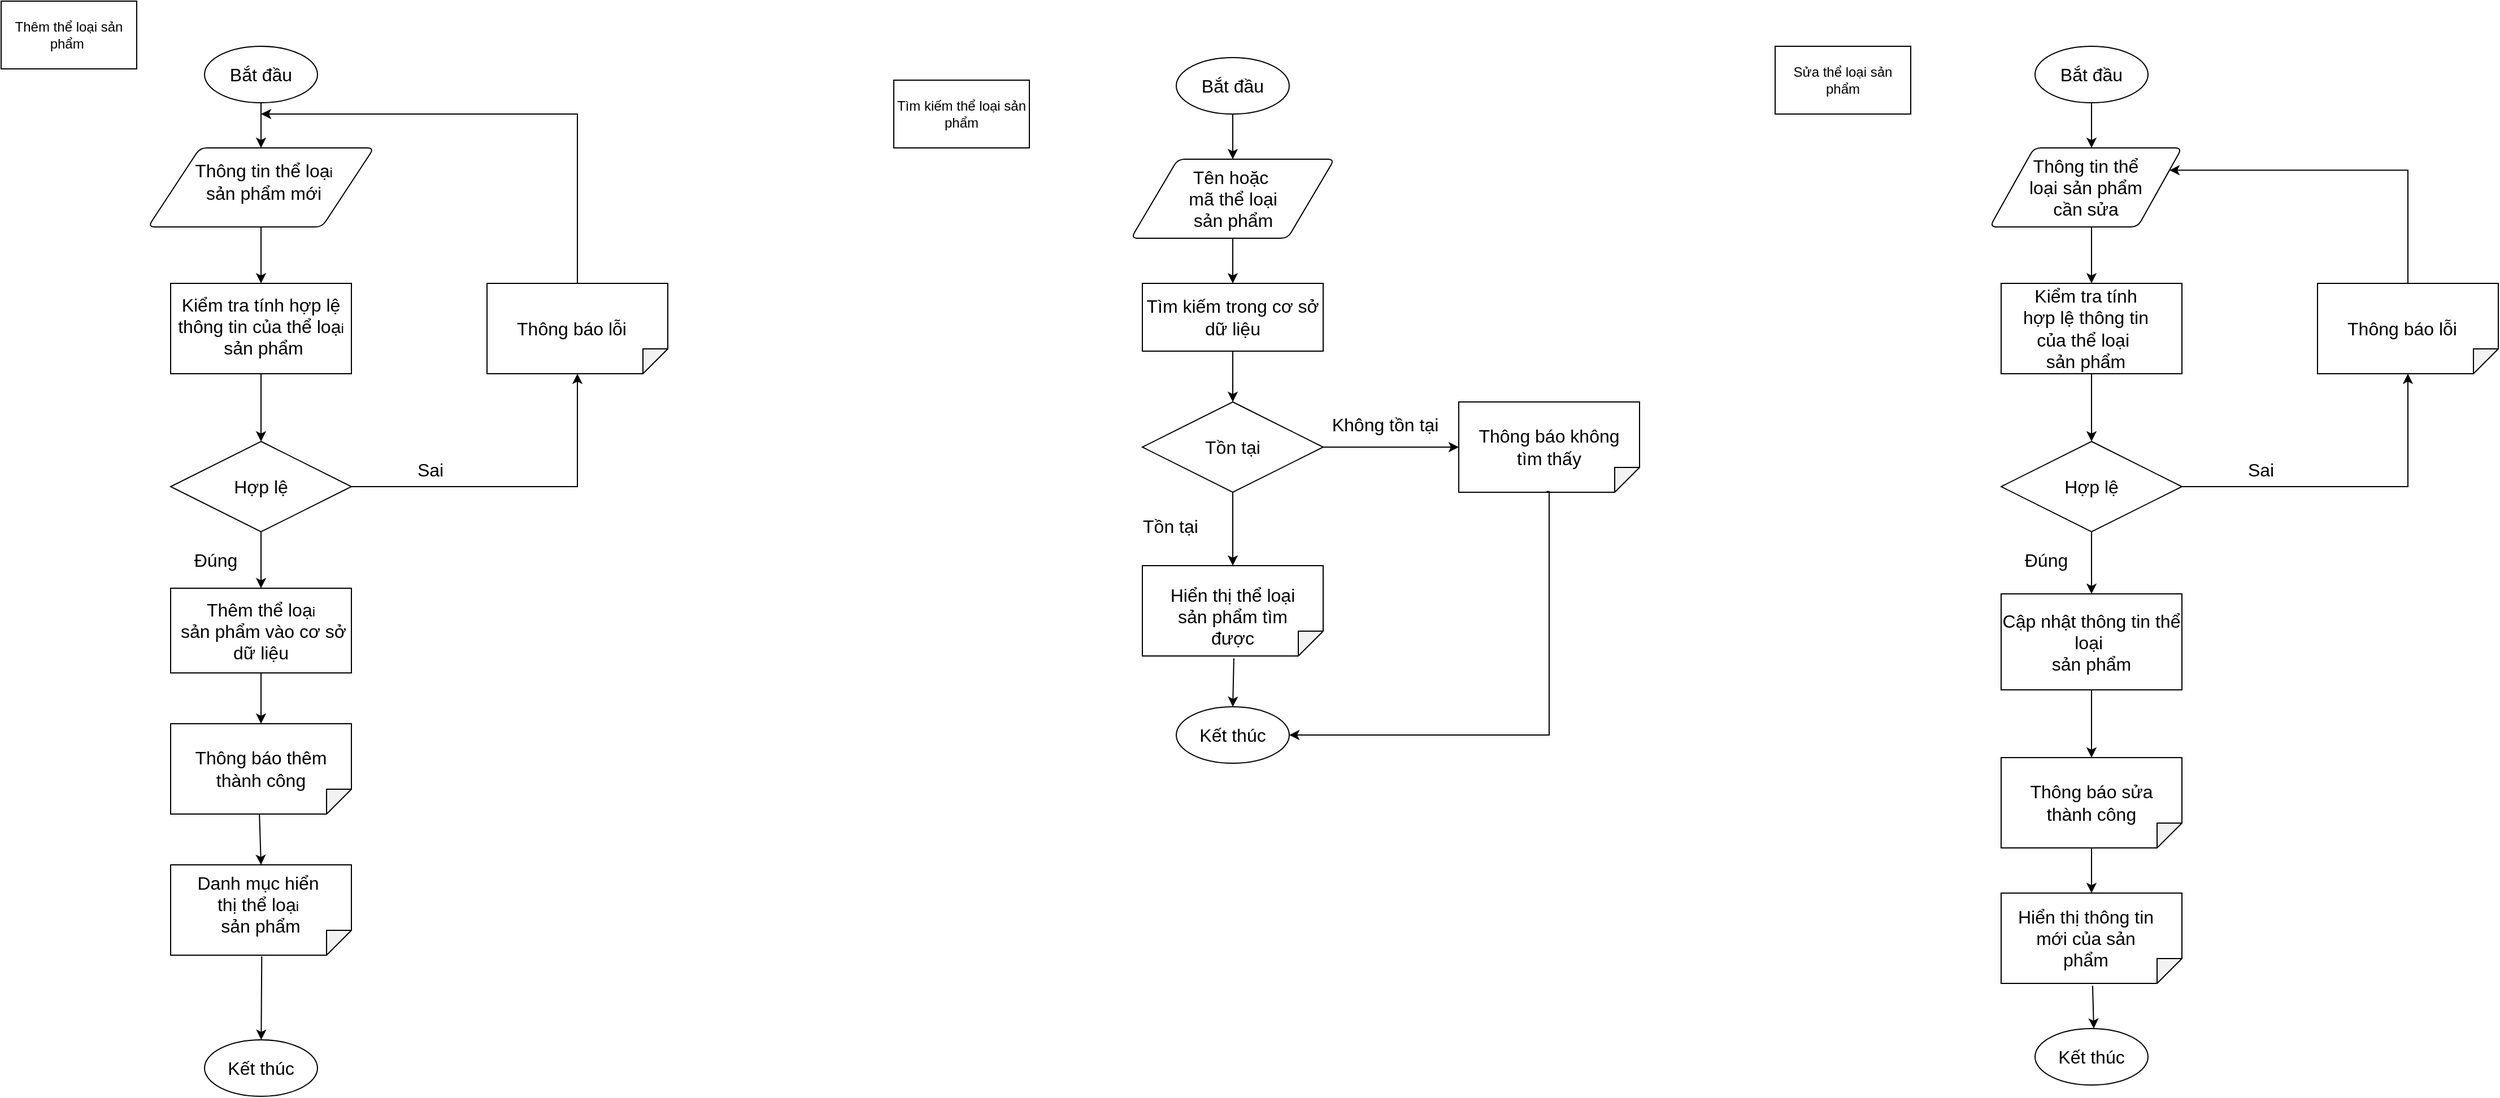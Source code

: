 <mxfile version="16.4.11" type="device"><diagram id="iw_5dOR8rGLHuecuDOA0" name="Page-1"><mxGraphModel dx="1038" dy="641" grid="1" gridSize="10" guides="1" tooltips="1" connect="1" arrows="1" fold="1" page="1" pageScale="1" pageWidth="850" pageHeight="1100" math="0" shadow="0"><root><mxCell id="0"/><mxCell id="1" parent="0"/><mxCell id="tDUFDsg-xTdMhzwTuSRv-31" value="Tìm kiếm thể loại sản phẩm" style="rounded=0;whiteSpace=wrap;html=1;" parent="1" vertex="1"><mxGeometry x="870" y="110" width="120" height="60" as="geometry"/></mxCell><mxCell id="tDUFDsg-xTdMhzwTuSRv-63" value="Thêm thể loại sản phẩm&amp;nbsp;" style="rounded=0;whiteSpace=wrap;html=1;" parent="1" vertex="1"><mxGeometry x="80" y="40" width="120" height="60" as="geometry"/></mxCell><mxCell id="v1qCBvhOnRsGhbyVhIx9-27" value="Sửa thể loại sản phẩm" style="rounded=0;whiteSpace=wrap;html=1;" parent="1" vertex="1"><mxGeometry x="1650" y="80" width="120" height="60" as="geometry"/></mxCell><mxCell id="1fC0E3_8MmehTgzKSITL-1" value="" style="strokeWidth=1;html=1;shape=mxgraph.flowchart.start_1;whiteSpace=wrap;fontStyle=0;fontSize=16;" parent="1" vertex="1"><mxGeometry x="260" y="80" width="100" height="50" as="geometry"/></mxCell><mxCell id="1fC0E3_8MmehTgzKSITL-2" value="&lt;span style=&quot;font-size: 16px;&quot;&gt;&lt;font style=&quot;font-size: 16px;&quot;&gt;Bắt đầu&lt;/font&gt;&lt;/span&gt;" style="text;html=1;strokeColor=none;fillColor=none;align=center;verticalAlign=middle;whiteSpace=wrap;rounded=0;strokeWidth=1;fontStyle=0;fontSize=16;" parent="1" vertex="1"><mxGeometry x="280" y="90" width="60" height="30" as="geometry"/></mxCell><mxCell id="1fC0E3_8MmehTgzKSITL-3" value="" style="endArrow=classic;html=1;rounded=0;fontSize=16;exitX=0.5;exitY=1;exitDx=0;exitDy=0;exitPerimeter=0;fontStyle=0;strokeWidth=1;" parent="1" source="1fC0E3_8MmehTgzKSITL-1" edge="1"><mxGeometry width="50" height="50" relative="1" as="geometry"><mxPoint x="350" y="380" as="sourcePoint"/><mxPoint x="310" y="170" as="targetPoint"/></mxGeometry></mxCell><mxCell id="1fC0E3_8MmehTgzKSITL-4" value="" style="shape=parallelogram;html=1;strokeWidth=1;perimeter=parallelogramPerimeter;whiteSpace=wrap;rounded=1;arcSize=12;size=0.23;fontSize=16;fontStyle=0" parent="1" vertex="1"><mxGeometry x="210" y="170" width="200" height="70" as="geometry"/></mxCell><mxCell id="1fC0E3_8MmehTgzKSITL-5" value="Thông tin&amp;nbsp;&lt;font style=&quot;font-size: 16px&quot;&gt;thể loạ&lt;/font&gt;&lt;span style=&quot;font-size: 12px&quot;&gt;i&lt;/span&gt;&lt;br&gt;sản phẩm mới" style="text;html=1;strokeColor=none;fillColor=none;align=center;verticalAlign=middle;whiteSpace=wrap;rounded=0;fontSize=16;fontStyle=0;strokeWidth=1;" parent="1" vertex="1"><mxGeometry x="245" y="170" width="135" height="60" as="geometry"/></mxCell><mxCell id="1fC0E3_8MmehTgzKSITL-6" value="" style="endArrow=classic;html=1;rounded=0;fontSize=16;strokeWidth=1;" parent="1" edge="1"><mxGeometry width="50" height="50" relative="1" as="geometry"><mxPoint x="310" y="240" as="sourcePoint"/><mxPoint x="310" y="290" as="targetPoint"/></mxGeometry></mxCell><mxCell id="1fC0E3_8MmehTgzKSITL-7" value="" style="rounded=0;whiteSpace=wrap;html=1;fontSize=16;strokeWidth=1;" parent="1" vertex="1"><mxGeometry x="230" y="290" width="160" height="80" as="geometry"/></mxCell><mxCell id="1fC0E3_8MmehTgzKSITL-8" value="Kiểm tra tính hợp lệ thông tin của thể loạ&lt;span style=&quot;font-size: 12px&quot;&gt;i&lt;/span&gt;&lt;br&gt;&amp;nbsp;sản phẩm" style="text;html=1;strokeColor=none;fillColor=none;align=center;verticalAlign=middle;whiteSpace=wrap;rounded=0;fontSize=16;fontStyle=0;strokeWidth=1;" parent="1" vertex="1"><mxGeometry x="230" y="305" width="160" height="45" as="geometry"/></mxCell><mxCell id="1fC0E3_8MmehTgzKSITL-9" value="" style="endArrow=classic;html=1;rounded=0;fontSize=16;strokeWidth=1;" parent="1" edge="1"><mxGeometry width="50" height="50" relative="1" as="geometry"><mxPoint x="310" y="370" as="sourcePoint"/><mxPoint x="310" y="430" as="targetPoint"/></mxGeometry></mxCell><mxCell id="1fC0E3_8MmehTgzKSITL-10" value="" style="rhombus;whiteSpace=wrap;html=1;fontSize=16;strokeWidth=1;" parent="1" vertex="1"><mxGeometry x="230" y="430" width="160" height="80" as="geometry"/></mxCell><mxCell id="1fC0E3_8MmehTgzKSITL-11" value="&lt;span style=&quot;font-size: 16px;&quot;&gt;&lt;font style=&quot;font-size: 16px;&quot;&gt;Hợp lệ&lt;/font&gt;&lt;/span&gt;" style="text;html=1;strokeColor=none;fillColor=none;align=center;verticalAlign=middle;whiteSpace=wrap;rounded=0;strokeWidth=1;fontStyle=0;fontSize=16;" parent="1" vertex="1"><mxGeometry x="280" y="455" width="60" height="30" as="geometry"/></mxCell><mxCell id="1fC0E3_8MmehTgzKSITL-12" value="" style="endArrow=classic;html=1;rounded=0;fontSize=16;strokeWidth=1;exitX=0.5;exitY=1;exitDx=0;exitDy=0;entryX=0.5;entryY=0;entryDx=0;entryDy=0;" parent="1" source="1fC0E3_8MmehTgzKSITL-10" target="1fC0E3_8MmehTgzKSITL-26" edge="1"><mxGeometry width="50" height="50" relative="1" as="geometry"><mxPoint x="325" y="600" as="sourcePoint"/><mxPoint x="310" y="580" as="targetPoint"/></mxGeometry></mxCell><mxCell id="1fC0E3_8MmehTgzKSITL-13" value="Đúng" style="text;html=1;strokeColor=none;fillColor=none;align=center;verticalAlign=middle;whiteSpace=wrap;rounded=0;fontSize=16;" parent="1" vertex="1"><mxGeometry x="240" y="520" width="60" height="30" as="geometry"/></mxCell><mxCell id="1fC0E3_8MmehTgzKSITL-14" value="" style="shape=note;whiteSpace=wrap;html=1;backgroundOutline=1;darkOpacity=0.05;fontSize=16;strokeWidth=1;rotation=90;size=22;" parent="1" vertex="1"><mxGeometry x="270" y="765" width="80" height="160" as="geometry"/></mxCell><mxCell id="1fC0E3_8MmehTgzKSITL-15" value="" style="endArrow=classic;html=1;rounded=0;fontSize=16;strokeWidth=1;exitX=0.993;exitY=0.509;exitDx=0;exitDy=0;entryX=0;entryY=0.5;entryDx=0;entryDy=0;entryPerimeter=0;exitPerimeter=0;" parent="1" source="1fC0E3_8MmehTgzKSITL-23" target="1fC0E3_8MmehTgzKSITL-14" edge="1"><mxGeometry width="50" height="50" relative="1" as="geometry"><mxPoint x="310" y="660" as="sourcePoint"/><mxPoint x="310" y="700" as="targetPoint"/></mxGeometry></mxCell><mxCell id="1fC0E3_8MmehTgzKSITL-16" value="Danh mục hiển thị thể loạ&lt;span style=&quot;font-size: 12px&quot;&gt;i&lt;/span&gt;&lt;br&gt;&amp;nbsp;sản phẩm" style="text;html=1;strokeColor=none;fillColor=none;align=center;verticalAlign=middle;whiteSpace=wrap;rounded=0;fontSize=16;fontStyle=0;strokeWidth=1;" parent="1" vertex="1"><mxGeometry x="245" y="820" width="125" height="40" as="geometry"/></mxCell><mxCell id="1fC0E3_8MmehTgzKSITL-17" value="" style="edgeStyle=segmentEdgeStyle;endArrow=classic;html=1;rounded=0;fontSize=16;strokeWidth=1;" parent="1" edge="1"><mxGeometry width="50" height="50" relative="1" as="geometry"><mxPoint x="390" y="470" as="sourcePoint"/><mxPoint x="590" y="370" as="targetPoint"/><Array as="points"><mxPoint x="590" y="470"/></Array></mxGeometry></mxCell><mxCell id="1fC0E3_8MmehTgzKSITL-18" value="Sai" style="text;html=1;strokeColor=none;fillColor=none;align=center;verticalAlign=middle;whiteSpace=wrap;rounded=0;fontSize=16;" parent="1" vertex="1"><mxGeometry x="430" y="440" width="60" height="30" as="geometry"/></mxCell><mxCell id="1fC0E3_8MmehTgzKSITL-19" value="" style="endArrow=classic;html=1;rounded=0;fontSize=16;strokeWidth=1;exitX=1.013;exitY=0.496;exitDx=0;exitDy=0;exitPerimeter=0;" parent="1" source="1fC0E3_8MmehTgzKSITL-14" target="1fC0E3_8MmehTgzKSITL-20" edge="1"><mxGeometry width="50" height="50" relative="1" as="geometry"><mxPoint x="350" y="530" as="sourcePoint"/><mxPoint x="312" y="820" as="targetPoint"/></mxGeometry></mxCell><mxCell id="1fC0E3_8MmehTgzKSITL-20" value="&lt;span&gt;Kết thúc&lt;/span&gt;" style="strokeWidth=1;html=1;shape=mxgraph.flowchart.start_1;whiteSpace=wrap;fontStyle=0;fontSize=16;" parent="1" vertex="1"><mxGeometry x="260" y="960" width="100" height="50" as="geometry"/></mxCell><mxCell id="1fC0E3_8MmehTgzKSITL-21" value="" style="shape=note;whiteSpace=wrap;html=1;backgroundOutline=1;darkOpacity=0.05;fontSize=16;strokeWidth=1;rotation=90;size=22;" parent="1" vertex="1"><mxGeometry x="550" y="250" width="80" height="160" as="geometry"/></mxCell><mxCell id="1fC0E3_8MmehTgzKSITL-22" value="Thông báo lỗi" style="text;html=1;strokeColor=none;fillColor=none;align=center;verticalAlign=middle;whiteSpace=wrap;rounded=0;fontSize=16;fontStyle=0;strokeWidth=1;" parent="1" vertex="1"><mxGeometry x="520" y="315" width="130" height="30" as="geometry"/></mxCell><mxCell id="1fC0E3_8MmehTgzKSITL-23" value="" style="shape=note;whiteSpace=wrap;html=1;backgroundOutline=1;darkOpacity=0.05;fontSize=16;strokeWidth=1;rotation=90;size=22;" parent="1" vertex="1"><mxGeometry x="270" y="640" width="80" height="160" as="geometry"/></mxCell><mxCell id="1fC0E3_8MmehTgzKSITL-24" value="&lt;span style=&quot;font-size: 16px ; background-color: rgb(255 , 255 , 255)&quot;&gt;Thông báo thêm thành công&lt;/span&gt;" style="text;html=1;strokeColor=none;fillColor=none;align=center;verticalAlign=middle;whiteSpace=wrap;rounded=0;" parent="1" vertex="1"><mxGeometry x="250" y="705" width="120" height="30" as="geometry"/></mxCell><mxCell id="1fC0E3_8MmehTgzKSITL-25" value="" style="edgeStyle=segmentEdgeStyle;endArrow=classic;html=1;rounded=0;exitX=0;exitY=0.5;exitDx=0;exitDy=0;exitPerimeter=0;" parent="1" source="1fC0E3_8MmehTgzKSITL-21" edge="1"><mxGeometry width="50" height="50" relative="1" as="geometry"><mxPoint x="530" y="480" as="sourcePoint"/><mxPoint x="310" y="140" as="targetPoint"/><Array as="points"><mxPoint x="590" y="140"/></Array></mxGeometry></mxCell><mxCell id="1fC0E3_8MmehTgzKSITL-26" value="&lt;font style=&quot;font-size: 16px&quot;&gt;Thêm thể loạ&lt;span style=&quot;font-size: 12px&quot;&gt;i&lt;/span&gt;&lt;br&gt;&amp;nbsp;sản phẩm vào cơ sở dữ liệu&lt;/font&gt;" style="rounded=0;whiteSpace=wrap;html=1;" parent="1" vertex="1"><mxGeometry x="230" y="560" width="160" height="75" as="geometry"/></mxCell><mxCell id="1fC0E3_8MmehTgzKSITL-27" value="" style="endArrow=classic;html=1;rounded=0;fontSize=16;exitX=0.5;exitY=1;exitDx=0;exitDy=0;entryX=0;entryY=0.5;entryDx=0;entryDy=0;entryPerimeter=0;" parent="1" source="1fC0E3_8MmehTgzKSITL-26" target="1fC0E3_8MmehTgzKSITL-23" edge="1"><mxGeometry width="50" height="50" relative="1" as="geometry"><mxPoint x="240" y="830" as="sourcePoint"/><mxPoint x="290" y="780" as="targetPoint"/></mxGeometry></mxCell><mxCell id="1fC0E3_8MmehTgzKSITL-28" value="" style="strokeWidth=1;html=1;shape=mxgraph.flowchart.start_1;whiteSpace=wrap;fontStyle=0;fontSize=16;" parent="1" vertex="1"><mxGeometry x="1120" y="90" width="100" height="50" as="geometry"/></mxCell><mxCell id="1fC0E3_8MmehTgzKSITL-29" value="&lt;span style=&quot;font-size: 16px;&quot;&gt;&lt;font style=&quot;font-size: 16px;&quot;&gt;Bắt đầu&lt;/font&gt;&lt;/span&gt;" style="text;html=1;strokeColor=none;fillColor=none;align=center;verticalAlign=middle;whiteSpace=wrap;rounded=0;strokeWidth=1;fontStyle=0;fontSize=16;" parent="1" vertex="1"><mxGeometry x="1140" y="100" width="60" height="30" as="geometry"/></mxCell><mxCell id="1fC0E3_8MmehTgzKSITL-30" value="" style="endArrow=classic;html=1;rounded=0;fontSize=16;exitX=0.5;exitY=1;exitDx=0;exitDy=0;exitPerimeter=0;fontStyle=0;strokeWidth=1;" parent="1" source="1fC0E3_8MmehTgzKSITL-28" edge="1"><mxGeometry width="50" height="50" relative="1" as="geometry"><mxPoint x="1210" y="390" as="sourcePoint"/><mxPoint x="1170" y="180.0" as="targetPoint"/></mxGeometry></mxCell><mxCell id="1fC0E3_8MmehTgzKSITL-31" value="" style="shape=parallelogram;html=1;strokeWidth=1;perimeter=parallelogramPerimeter;whiteSpace=wrap;rounded=1;arcSize=12;size=0.23;fontSize=16;fontStyle=0" parent="1" vertex="1"><mxGeometry x="1080" y="180" width="180" height="70" as="geometry"/></mxCell><mxCell id="1fC0E3_8MmehTgzKSITL-32" value="Tên hoặc&amp;nbsp;&lt;br&gt;&amp;nbsp;mã&lt;font style=&quot;font-size: 16px&quot;&gt;&lt;span lang=&quot;VI&quot; style=&quot;line-height: 107%&quot;&gt;&amp;nbsp;thể loại&lt;/span&gt;&lt;/font&gt;&lt;span style=&quot;font-size: 13pt ; line-height: 107%&quot;&gt;&amp;nbsp;&lt;/span&gt;&lt;br&gt;sản phẩm" style="text;html=1;strokeColor=none;fillColor=none;align=center;verticalAlign=middle;whiteSpace=wrap;rounded=0;fontSize=16;fontStyle=0;strokeWidth=1;" parent="1" vertex="1"><mxGeometry x="1112.5" y="190" width="115" height="50" as="geometry"/></mxCell><mxCell id="1fC0E3_8MmehTgzKSITL-33" value="" style="endArrow=classic;html=1;rounded=0;fontSize=16;strokeWidth=1;entryX=0.5;entryY=0;entryDx=0;entryDy=0;" parent="1" target="1fC0E3_8MmehTgzKSITL-46" edge="1"><mxGeometry width="50" height="50" relative="1" as="geometry"><mxPoint x="1170" y="250" as="sourcePoint"/><mxPoint x="1170" y="300" as="targetPoint"/></mxGeometry></mxCell><mxCell id="1fC0E3_8MmehTgzKSITL-34" value="Tồn tại" style="rhombus;whiteSpace=wrap;html=1;fontSize=16;strokeWidth=1;" parent="1" vertex="1"><mxGeometry x="1090" y="395" width="160" height="80" as="geometry"/></mxCell><mxCell id="1fC0E3_8MmehTgzKSITL-35" value="Tồn tại" style="text;html=1;strokeColor=none;fillColor=none;align=center;verticalAlign=middle;whiteSpace=wrap;rounded=0;strokeWidth=1;fontStyle=0;fontSize=16;" parent="1" vertex="1"><mxGeometry x="1080" y="490" width="70" height="30" as="geometry"/></mxCell><mxCell id="1fC0E3_8MmehTgzKSITL-36" value="" style="endArrow=classic;html=1;rounded=0;fontSize=16;strokeWidth=1;exitX=0.5;exitY=1;exitDx=0;exitDy=0;" parent="1" source="1fC0E3_8MmehTgzKSITL-34" target="1fC0E3_8MmehTgzKSITL-37" edge="1"><mxGeometry width="50" height="50" relative="1" as="geometry"><mxPoint x="1185" y="610" as="sourcePoint"/><mxPoint x="1170" y="440" as="targetPoint"/></mxGeometry></mxCell><mxCell id="1fC0E3_8MmehTgzKSITL-37" value="" style="shape=note;whiteSpace=wrap;html=1;backgroundOutline=1;darkOpacity=0.05;fontSize=16;strokeWidth=1;rotation=90;size=22;" parent="1" vertex="1"><mxGeometry x="1130" y="500" width="80" height="160" as="geometry"/></mxCell><mxCell id="1fC0E3_8MmehTgzKSITL-38" value="Hiển thị thể loại&lt;br&gt;sản phẩm tìm được" style="text;html=1;strokeColor=none;fillColor=none;align=center;verticalAlign=middle;whiteSpace=wrap;rounded=0;fontSize=16;fontStyle=0;strokeWidth=1;" parent="1" vertex="1"><mxGeometry x="1105" y="570" width="130" height="30" as="geometry"/></mxCell><mxCell id="1fC0E3_8MmehTgzKSITL-39" value="Không tồn tại" style="text;html=1;strokeColor=none;fillColor=none;align=center;verticalAlign=middle;whiteSpace=wrap;rounded=0;fontSize=16;" parent="1" vertex="1"><mxGeometry x="1250" y="400" width="110" height="30" as="geometry"/></mxCell><mxCell id="1fC0E3_8MmehTgzKSITL-40" value="" style="endArrow=classic;html=1;rounded=0;fontSize=16;strokeWidth=1;exitX=1.026;exitY=0.494;exitDx=0;exitDy=0;exitPerimeter=0;entryX=0.5;entryY=0;entryDx=0;entryDy=0;entryPerimeter=0;" parent="1" source="1fC0E3_8MmehTgzKSITL-37" target="1fC0E3_8MmehTgzKSITL-41" edge="1"><mxGeometry width="50" height="50" relative="1" as="geometry"><mxPoint x="1210" y="270" as="sourcePoint"/><mxPoint x="1172" y="560" as="targetPoint"/></mxGeometry></mxCell><mxCell id="1fC0E3_8MmehTgzKSITL-41" value="&lt;span&gt;Kết thúc&lt;/span&gt;" style="strokeWidth=1;html=1;shape=mxgraph.flowchart.start_1;whiteSpace=wrap;fontStyle=0;fontSize=16;" parent="1" vertex="1"><mxGeometry x="1120" y="665" width="100" height="50" as="geometry"/></mxCell><mxCell id="1fC0E3_8MmehTgzKSITL-42" value="" style="shape=note;whiteSpace=wrap;html=1;backgroundOutline=1;darkOpacity=0.05;fontSize=16;strokeWidth=1;rotation=90;size=22;" parent="1" vertex="1"><mxGeometry x="1410" y="355" width="80" height="160" as="geometry"/></mxCell><mxCell id="1fC0E3_8MmehTgzKSITL-43" value="Thông báo không tìm thấy" style="text;html=1;strokeColor=none;fillColor=none;align=center;verticalAlign=middle;whiteSpace=wrap;rounded=0;fontSize=16;fontStyle=0;strokeWidth=1;" parent="1" vertex="1"><mxGeometry x="1385" y="420" width="130" height="30" as="geometry"/></mxCell><mxCell id="1fC0E3_8MmehTgzKSITL-44" value="" style="edgeStyle=segmentEdgeStyle;endArrow=classic;html=1;rounded=0;entryX=1;entryY=0.5;entryDx=0;entryDy=0;entryPerimeter=0;exitX=0.992;exitY=0.515;exitDx=0;exitDy=0;exitPerimeter=0;" parent="1" source="1fC0E3_8MmehTgzKSITL-42" edge="1" target="1fC0E3_8MmehTgzKSITL-41"><mxGeometry width="50" height="50" relative="1" as="geometry"><mxPoint x="1450" y="480" as="sourcePoint"/><mxPoint x="1260" y="640" as="targetPoint"/><Array as="points"><mxPoint x="1450" y="474"/><mxPoint x="1450" y="690"/></Array></mxGeometry></mxCell><mxCell id="1fC0E3_8MmehTgzKSITL-45" value="" style="edgeStyle=segmentEdgeStyle;endArrow=classic;html=1;rounded=0;exitX=1;exitY=0.5;exitDx=0;exitDy=0;entryX=0.5;entryY=1;entryDx=0;entryDy=0;entryPerimeter=0;" parent="1" source="1fC0E3_8MmehTgzKSITL-34" target="1fC0E3_8MmehTgzKSITL-42" edge="1"><mxGeometry width="50" height="50" relative="1" as="geometry"><mxPoint x="990" y="430" as="sourcePoint"/><mxPoint x="1330" y="450" as="targetPoint"/><Array as="points"><mxPoint x="1290" y="435"/><mxPoint x="1290" y="435"/></Array></mxGeometry></mxCell><mxCell id="1fC0E3_8MmehTgzKSITL-46" value="Tìm kiếm trong cơ sở dữ liệu" style="rounded=0;whiteSpace=wrap;html=1;fontSize=16;" parent="1" vertex="1"><mxGeometry x="1090" y="290" width="160" height="60" as="geometry"/></mxCell><mxCell id="1fC0E3_8MmehTgzKSITL-47" value="" style="endArrow=classic;html=1;rounded=0;fontSize=16;exitX=0.5;exitY=1;exitDx=0;exitDy=0;entryX=0.5;entryY=0;entryDx=0;entryDy=0;" parent="1" source="1fC0E3_8MmehTgzKSITL-46" target="1fC0E3_8MmehTgzKSITL-34" edge="1"><mxGeometry width="50" height="50" relative="1" as="geometry"><mxPoint x="1240" y="440" as="sourcePoint"/><mxPoint x="1290" y="390" as="targetPoint"/></mxGeometry></mxCell><mxCell id="1fC0E3_8MmehTgzKSITL-49" value="" style="strokeWidth=1;html=1;shape=mxgraph.flowchart.start_1;whiteSpace=wrap;fontStyle=0;fontSize=16;" parent="1" vertex="1"><mxGeometry x="1880" y="80" width="100" height="50" as="geometry"/></mxCell><mxCell id="1fC0E3_8MmehTgzKSITL-50" value="&lt;span style=&quot;font-size: 16px;&quot;&gt;&lt;font style=&quot;font-size: 16px;&quot;&gt;Bắt đầu&lt;/font&gt;&lt;/span&gt;" style="text;html=1;strokeColor=none;fillColor=none;align=center;verticalAlign=middle;whiteSpace=wrap;rounded=0;strokeWidth=1;fontStyle=0;fontSize=16;" parent="1" vertex="1"><mxGeometry x="1900" y="90" width="60" height="30" as="geometry"/></mxCell><mxCell id="1fC0E3_8MmehTgzKSITL-51" value="" style="endArrow=classic;html=1;rounded=0;fontSize=16;exitX=0.5;exitY=1;exitDx=0;exitDy=0;exitPerimeter=0;fontStyle=0;strokeWidth=1;" parent="1" source="1fC0E3_8MmehTgzKSITL-49" edge="1"><mxGeometry width="50" height="50" relative="1" as="geometry"><mxPoint x="1970" y="380" as="sourcePoint"/><mxPoint x="1930" y="170.0" as="targetPoint"/></mxGeometry></mxCell><mxCell id="1fC0E3_8MmehTgzKSITL-52" value="" style="shape=parallelogram;html=1;strokeWidth=1;perimeter=parallelogramPerimeter;whiteSpace=wrap;rounded=1;arcSize=12;size=0.23;fontSize=16;fontStyle=0" parent="1" vertex="1"><mxGeometry x="1840" y="170" width="170" height="70" as="geometry"/></mxCell><mxCell id="1fC0E3_8MmehTgzKSITL-53" value="Thông tin&amp;nbsp;&lt;span lang=&quot;VI&quot; style=&quot;line-height: 17.12px&quot;&gt;thể&lt;br&gt;loại&lt;/span&gt;&lt;span style=&quot;font-size: 13pt ; line-height: 18.547px&quot;&gt;&amp;nbsp;&lt;/span&gt;sản phẩm cần sửa" style="text;html=1;strokeColor=none;fillColor=none;align=center;verticalAlign=middle;whiteSpace=wrap;rounded=0;fontSize=16;fontStyle=0;strokeWidth=1;rotation=0;" parent="1" vertex="1"><mxGeometry x="1865" y="190" width="120" height="30" as="geometry"/></mxCell><mxCell id="1fC0E3_8MmehTgzKSITL-54" value="" style="endArrow=classic;html=1;rounded=0;fontSize=16;strokeWidth=1;" parent="1" edge="1"><mxGeometry width="50" height="50" relative="1" as="geometry"><mxPoint x="1930" y="240" as="sourcePoint"/><mxPoint x="1930" y="290" as="targetPoint"/></mxGeometry></mxCell><mxCell id="1fC0E3_8MmehTgzKSITL-55" value="" style="rounded=0;whiteSpace=wrap;html=1;fontSize=16;strokeWidth=1;" parent="1" vertex="1"><mxGeometry x="1850" y="290" width="160" height="80" as="geometry"/></mxCell><mxCell id="1fC0E3_8MmehTgzKSITL-56" value="Kiểm tra tính hợp lệ thông tin của&amp;nbsp;&lt;span lang=&quot;VI&quot; style=&quot;line-height: 17.12px&quot;&gt;thể loại&lt;/span&gt;&lt;span style=&quot;font-size: 13pt ; line-height: 18.547px&quot;&gt;&amp;nbsp;&lt;/span&gt;&lt;br&gt;sản phẩm" style="text;html=1;strokeColor=none;fillColor=none;align=center;verticalAlign=middle;whiteSpace=wrap;rounded=0;fontSize=16;fontStyle=0;strokeWidth=1;" parent="1" vertex="1"><mxGeometry x="1865" y="315" width="120" height="30" as="geometry"/></mxCell><mxCell id="1fC0E3_8MmehTgzKSITL-57" value="" style="endArrow=classic;html=1;rounded=0;fontSize=16;strokeWidth=1;" parent="1" edge="1"><mxGeometry width="50" height="50" relative="1" as="geometry"><mxPoint x="1930" y="370" as="sourcePoint"/><mxPoint x="1930" y="430" as="targetPoint"/></mxGeometry></mxCell><mxCell id="1fC0E3_8MmehTgzKSITL-58" value="" style="rhombus;whiteSpace=wrap;html=1;fontSize=16;strokeWidth=1;" parent="1" vertex="1"><mxGeometry x="1850" y="430" width="160" height="80" as="geometry"/></mxCell><mxCell id="1fC0E3_8MmehTgzKSITL-59" value="&lt;span style=&quot;font-size: 16px;&quot;&gt;&lt;font style=&quot;font-size: 16px;&quot;&gt;Hợp lệ&lt;/font&gt;&lt;/span&gt;" style="text;html=1;strokeColor=none;fillColor=none;align=center;verticalAlign=middle;whiteSpace=wrap;rounded=0;strokeWidth=1;fontStyle=0;fontSize=16;" parent="1" vertex="1"><mxGeometry x="1900" y="455" width="60" height="30" as="geometry"/></mxCell><mxCell id="1fC0E3_8MmehTgzKSITL-60" value="" style="endArrow=classic;html=1;rounded=0;fontSize=16;strokeWidth=1;exitX=0.5;exitY=1;exitDx=0;exitDy=0;entryX=0.5;entryY=0;entryDx=0;entryDy=0;" parent="1" source="1fC0E3_8MmehTgzKSITL-58" target="1fC0E3_8MmehTgzKSITL-75" edge="1"><mxGeometry width="50" height="50" relative="1" as="geometry"><mxPoint x="1945" y="600" as="sourcePoint"/><mxPoint x="1930" y="580" as="targetPoint"/></mxGeometry></mxCell><mxCell id="1fC0E3_8MmehTgzKSITL-61" value="Đúng" style="text;html=1;strokeColor=none;fillColor=none;align=center;verticalAlign=middle;whiteSpace=wrap;rounded=0;fontSize=16;" parent="1" vertex="1"><mxGeometry x="1860" y="520" width="60" height="30" as="geometry"/></mxCell><mxCell id="1fC0E3_8MmehTgzKSITL-62" value="" style="shape=note;whiteSpace=wrap;html=1;backgroundOutline=1;darkOpacity=0.05;fontSize=16;strokeWidth=1;rotation=90;size=22;" parent="1" vertex="1"><mxGeometry x="1890" y="790" width="80" height="160" as="geometry"/></mxCell><mxCell id="1fC0E3_8MmehTgzKSITL-63" value="" style="endArrow=classic;html=1;rounded=0;fontSize=16;strokeWidth=1;exitX=0.5;exitY=1;exitDx=0;exitDy=0;" parent="1" edge="1"><mxGeometry width="50" height="50" relative="1" as="geometry"><mxPoint x="1930" y="790" as="sourcePoint"/><mxPoint x="1930" y="830" as="targetPoint"/></mxGeometry></mxCell><mxCell id="1fC0E3_8MmehTgzKSITL-64" value="Hiển thị thông tin mới của sản phẩm" style="text;html=1;strokeColor=none;fillColor=none;align=center;verticalAlign=middle;whiteSpace=wrap;rounded=0;fontSize=16;fontStyle=0;strokeWidth=1;" parent="1" vertex="1"><mxGeometry x="1860" y="855" width="130" height="30" as="geometry"/></mxCell><mxCell id="1fC0E3_8MmehTgzKSITL-65" value="" style="edgeStyle=segmentEdgeStyle;endArrow=classic;html=1;rounded=0;fontSize=16;strokeWidth=1;" parent="1" edge="1"><mxGeometry width="50" height="50" relative="1" as="geometry"><mxPoint x="2010" y="470" as="sourcePoint"/><mxPoint x="2210" y="370" as="targetPoint"/><Array as="points"><mxPoint x="2210" y="470"/></Array></mxGeometry></mxCell><mxCell id="1fC0E3_8MmehTgzKSITL-66" value="Sai" style="text;html=1;strokeColor=none;fillColor=none;align=center;verticalAlign=middle;whiteSpace=wrap;rounded=0;fontSize=16;" parent="1" vertex="1"><mxGeometry x="2050" y="440" width="60" height="30" as="geometry"/></mxCell><mxCell id="1fC0E3_8MmehTgzKSITL-67" value="" style="endArrow=classic;html=1;rounded=0;fontSize=16;strokeWidth=1;exitX=1.026;exitY=0.494;exitDx=0;exitDy=0;exitPerimeter=0;" parent="1" source="1fC0E3_8MmehTgzKSITL-62" edge="1"><mxGeometry width="50" height="50" relative="1" as="geometry"><mxPoint x="1970" y="660" as="sourcePoint"/><mxPoint x="1932" y="950" as="targetPoint"/></mxGeometry></mxCell><mxCell id="1fC0E3_8MmehTgzKSITL-68" value="" style="strokeWidth=1;html=1;shape=mxgraph.flowchart.start_1;whiteSpace=wrap;fontStyle=0;fontSize=16;" parent="1" vertex="1"><mxGeometry x="1880" y="950" width="100" height="50" as="geometry"/></mxCell><mxCell id="1fC0E3_8MmehTgzKSITL-69" value="&lt;span style=&quot;font-size: 16px&quot;&gt;&lt;font style=&quot;font-size: 16px&quot;&gt;Kết thúc&lt;/font&gt;&lt;/span&gt;" style="text;html=1;strokeColor=none;fillColor=none;align=center;verticalAlign=middle;whiteSpace=wrap;rounded=0;strokeWidth=1;fontStyle=0;fontSize=16;" parent="1" vertex="1"><mxGeometry x="1895" y="960" width="70" height="30" as="geometry"/></mxCell><mxCell id="1fC0E3_8MmehTgzKSITL-70" value="" style="shape=note;whiteSpace=wrap;html=1;backgroundOutline=1;darkOpacity=0.05;fontSize=16;strokeWidth=1;rotation=90;size=22;" parent="1" vertex="1"><mxGeometry x="2170" y="250" width="80" height="160" as="geometry"/></mxCell><mxCell id="1fC0E3_8MmehTgzKSITL-71" value="Thông báo lỗi" style="text;html=1;strokeColor=none;fillColor=none;align=center;verticalAlign=middle;whiteSpace=wrap;rounded=0;fontSize=16;fontStyle=0;strokeWidth=1;" parent="1" vertex="1"><mxGeometry x="2140" y="315" width="130" height="30" as="geometry"/></mxCell><mxCell id="1fC0E3_8MmehTgzKSITL-72" value="" style="shape=note;whiteSpace=wrap;html=1;backgroundOutline=1;darkOpacity=0.05;fontSize=16;strokeWidth=1;rotation=90;size=22;" parent="1" vertex="1"><mxGeometry x="1890" y="670" width="80" height="160" as="geometry"/></mxCell><mxCell id="1fC0E3_8MmehTgzKSITL-73" value="&lt;span style=&quot;font-size: 16px ; background-color: rgb(255 , 255 , 255)&quot;&gt;Thông báo sửa thành công&lt;/span&gt;" style="text;html=1;strokeColor=none;fillColor=none;align=center;verticalAlign=middle;whiteSpace=wrap;rounded=0;" parent="1" vertex="1"><mxGeometry x="1870" y="735" width="120" height="30" as="geometry"/></mxCell><mxCell id="1fC0E3_8MmehTgzKSITL-74" value="" style="edgeStyle=segmentEdgeStyle;endArrow=classic;html=1;rounded=0;exitX=0;exitY=0.5;exitDx=0;exitDy=0;exitPerimeter=0;entryX=1;entryY=0.25;entryDx=0;entryDy=0;" parent="1" source="1fC0E3_8MmehTgzKSITL-70" target="1fC0E3_8MmehTgzKSITL-52" edge="1"><mxGeometry width="50" height="50" relative="1" as="geometry"><mxPoint x="2150" y="480" as="sourcePoint"/><mxPoint x="2200" y="430" as="targetPoint"/><Array as="points"><mxPoint x="2210" y="190"/></Array></mxGeometry></mxCell><mxCell id="1fC0E3_8MmehTgzKSITL-75" value="Cập nhật thông tin&amp;nbsp;&lt;span lang=&quot;VI&quot; style=&quot;line-height: 17.12px&quot;&gt;thể loại&lt;/span&gt;&lt;span style=&quot;font-size: 13pt ; line-height: 18.547px&quot;&gt;&amp;nbsp;&lt;/span&gt;&lt;br&gt;sản phẩm" style="rounded=0;whiteSpace=wrap;html=1;fontSize=16;" parent="1" vertex="1"><mxGeometry x="1850" y="565" width="160" height="85" as="geometry"/></mxCell><mxCell id="1fC0E3_8MmehTgzKSITL-76" value="" style="endArrow=classic;html=1;rounded=0;fontSize=16;exitX=0.5;exitY=1;exitDx=0;exitDy=0;" parent="1" source="1fC0E3_8MmehTgzKSITL-75" target="1fC0E3_8MmehTgzKSITL-72" edge="1"><mxGeometry width="50" height="50" relative="1" as="geometry"><mxPoint x="2090" y="890" as="sourcePoint"/><mxPoint x="2140" y="840" as="targetPoint"/></mxGeometry></mxCell></root></mxGraphModel></diagram></mxfile>